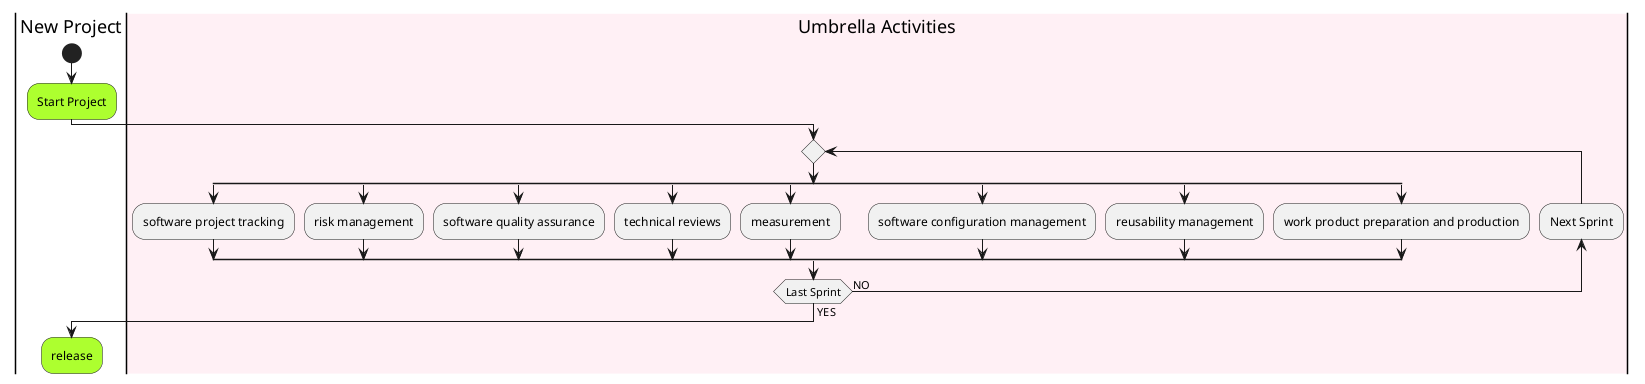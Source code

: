 
@startuml UmbrellaActivities
|New Project|

start

#GreenYellow:Start Project;

|#LavenderBlush|Umbrella Activities|
repeat

split
  :software project tracking;
split again
  :risk management;
split again
  :software quality assurance;
split again
  :technical reviews;
split again
  :measurement;
split again
  :software configuration management;
split again
  :reusability management;
split again
  :work product preparation and production;
end split;
backward :Next Sprint;
repeatwhile (Last Sprint) is (NO) not (YES)
|New Project|

#GreenYellow:release;

@enduml



@startuml
start
fork
  :action 1;
fork again
  :action 2;
end merge
stop
@enduml

@startuml
skinparam ConditionEndStyle diamond
:A;
if (decision) then (yes)
    :B1;
else (no)
endif
:C;
@enduml

@startuml
skinparam conditionStyle foo1
start
repeat
  :act1;
  :act2;
repeatwhile (<b>end)
:act3;
@enduml

@startuml Ab
start
fork
  :action 1;
fork again
  :action 2;
end fork
stop
@enduml

@startuml B
|Swimlane1|
start
:foo1;
|#AntiqueWhite|Swimlane2|
:foo2;
:foo3;
|Swimlane1|
:foo4;
|Swimlane2|
:foo5;
stop
@enduml

@startuml C
start
repeat
  :Test something;
    if (Something went wrong?) then (no)
      #palegreen:OK;
      break
    endif
    ->NOK;
    :Alert "Error with long text";
repeat while (Something went wrong with long text?) is (yes) not (no)
->//merged step//;
:Alert "Success";
stop
@enduml

@startuml

start
:ClickServlet.handleRequest();
:new page;
if (Page.onSecurityCheck) then (true)
  :Page.onInit();
  if (isForward?) then (no)
    :Process controls;
    if (continue processing?) then (no)
      stop
    endif

    if (isPost?) then (yes)
      :Page.onPost();
    else (no)
      :Page.onGet();
    endif
    :Page.onRender();
  endif
else (false)
endif

if (do redirect?) then (yes)
  :redirect process;
else
  if (do forward?) then (yes)
    :Forward request;
  else (no)
    :Render page template;
  endif
endif

stop

@enduml

@startuml
while (check filesize ?) is (not empty)
  :read file;
endwhile (empty)
:close file;
@enduml

@startuml

start

if (multiprocessor?) then (yes)
  fork
    :Treatment 1;
  fork again
    :Treatment 2;
  end fork
else (monoproc)
  :Treatment 1;
  :Treatment 2;
endif

@enduml

@startuml
split
   -[hidden]->
   :A;
split again
   -[hidden]->
   :a;
   :b;
split again
   -[hidden]->
   (Z)
end split
:D;
@enduml

@startuml
start
split
   :A;
   kill
split again
   :b;
   :c;
   detach
split again
   (Z)
   detach
split again
   end
split again
   stop
end split
@enduml


@startuml

start
:foo1;
floating note left: This is a note
:foo2;
note right
  This note is on several
  //lines// and can
  contain <b>HTML</b>
  ====
  * Calling the method ""foo()"" is prohibited
end note
stop

@enduml


@startuml
start
repeat :Enter data;
:Submit;
backward :Warning;
note right: Note
repeat while (Valid?) is (No) not (Yes)
stop
@enduml

@startuml
start
partition "**process** HelloWorld" {
    note
        This is my note
        ----
        //Creole test//
    end note
    :Ready;
    :HelloWorld(i)>
    :Hello-Sent;
}
@enduml

@startuml
:foo1;
-> You can put text on arrows;
if (test) then
  -[#blue]->
  :foo2;
  -[#green,dashed]-> The text can
  also be on several lines
  and **very** long...;
  :foo3;
else
  -[#black,dotted]->
  :foo4;
endif
-[#gray,bold]->
:foo5;
@enduml

@startuml
start
:The connector below
wishes he was blue;
#blue:(B)
:This next connector
feels that she would
be better off green;
#green:(G)
stop
@enduml


@startuml
start
partition #lightGreen "Input Interface" {
    :read config file;
    :init internal variable;
}
partition Running {
    :wait for user interaction;
    :print information;
}
stop
@enduml

@startuml
|Swimlane1|
start
:foo1;
|#AntiqueWhite|Swimlane2|
:foo2;
:foo3;
|Swimlane1|
:foo4;
|Swimlane2|
:foo5;
stop
@enduml

@startuml
|#pink|Actor_For_red|
start
if (color?) is (red) then
#pink:**action red**;
:foo1;
else (not red)
|#lightgray|Actor_For_no_red|
#lightgray:**action not red**;
:foo2;
endif
|Next_Actor|
#lightblue:foo3;
:foo4;
|Final_Actor|
#palegreen:foo5;
stop
@enduml

@startuml
 :start;
 fork
   :foo1;
   :foo2;
 fork again
   :foo3;
   kill
 endfork
 if (foo4) then
   :foo5;
   kill
 endif
 :foo6;
 kill
 :foo7;
 stop
@enduml

@startuml
:Ready;
:next(o)|
:Receiving;
split
 :nak(i)<
 :ack(o)>
split again
 :ack(i)<
 :next(o)
 on several lines|
 :i := i + 1]
 :ack(o)>
split again
 :err(i)<
 :nak(o)>
split again
 :foo/
split again
 :bar\\
split again
 :i > 5}
stop
end split
:finish;
@enduml

